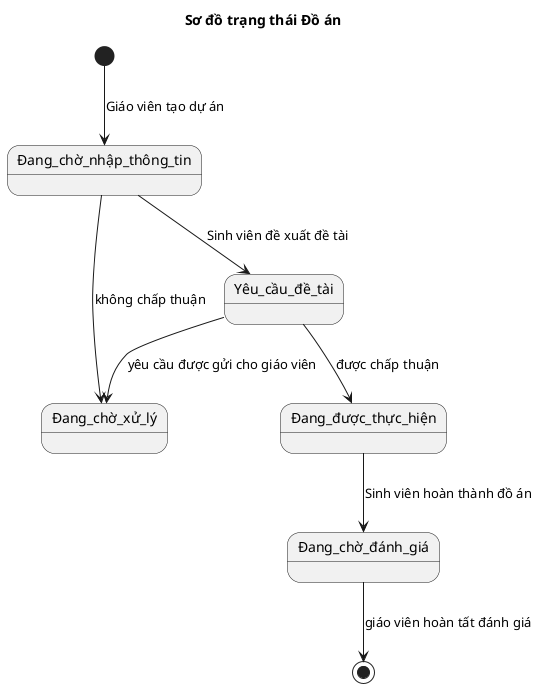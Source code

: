 @startuml
title Sơ đồ trạng thái Đồ án

[*] --> Đang_chờ_nhập_thông_tin : Giáo viên tạo dự án

state Đang_chờ_nhập_thông_tin
Đang_chờ_nhập_thông_tin --> Đang_chờ_xử_lý : không chấp thuận
Đang_chờ_nhập_thông_tin --> Yêu_cầu_đề_tài : Sinh viên đề xuất đề tài

state Yêu_cầu_đề_tài
Yêu_cầu_đề_tài --> Đang_chờ_xử_lý : yêu cầu được gửi cho giáo viên
Yêu_cầu_đề_tài --> Đang_được_thực_hiện : được chấp thuận

Đang_được_thực_hiện --> Đang_chờ_đánh_giá : Sinh viên hoàn thành đồ án
Đang_chờ_đánh_giá --> [*] : giáo viên hoàn tất đánh giá

@enduml